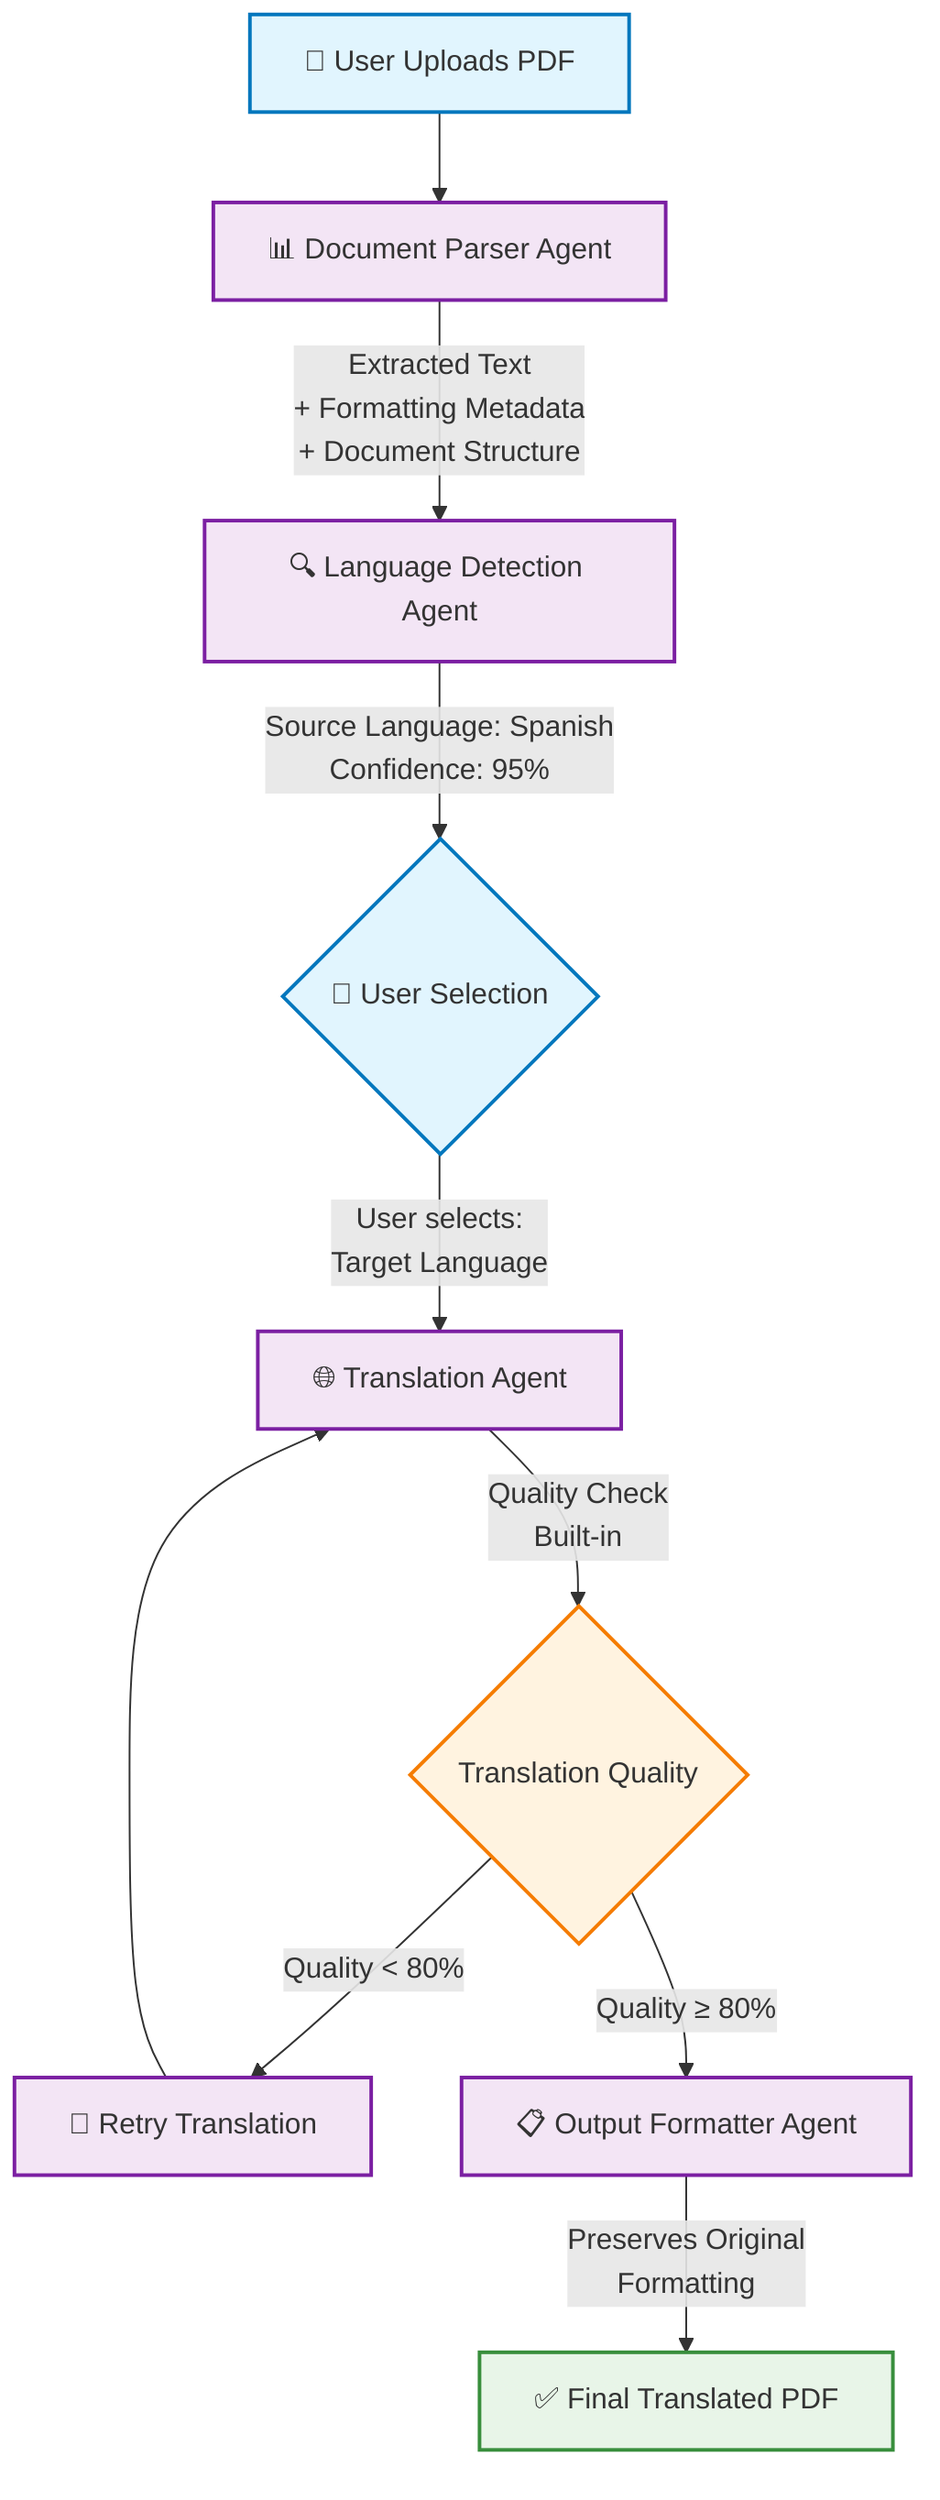flowchart TD
    A[📄 User Uploads PDF] --> B[📊 Document Parser Agent]
    B --> |"Extracted Text<br/>+ Formatting Metadata<br/>+ Document Structure"| C[🔍 Language Detection Agent]
    
    C --> |"Source Language: Spanish<br/>Confidence: 95%"| D{👤 User Selection}
    D --> |"User selects:<br/>Target Language"| E[🌐 Translation Agent]
    
    E --> |"Quality Check<br/>Built-in"| F{Translation Quality}
    F --> |"Quality < 80%"| G[🔄 Retry Translation]
    G --> E
    F --> |"Quality ≥ 80%"| H[📋 Output Formatter Agent]
    
    H --> |"Preserves Original<br/>Formatting"| I[✅ Final Translated PDF]
    
    %% Styling
    classDef userInput fill:#e1f5fe,stroke:#0277bd,stroke-width:2px
    classDef agent fill:#f3e5f5,stroke:#7b1fa2,stroke-width:2px
    classDef decision fill:#fff3e0,stroke:#f57c00,stroke-width:2px
    classDef output fill:#e8f5e8,stroke:#388e3c,stroke-width:2px
    
    class A,D userInput
    class B,C,E,H agent
    class F decision
    class I output
    class G agent